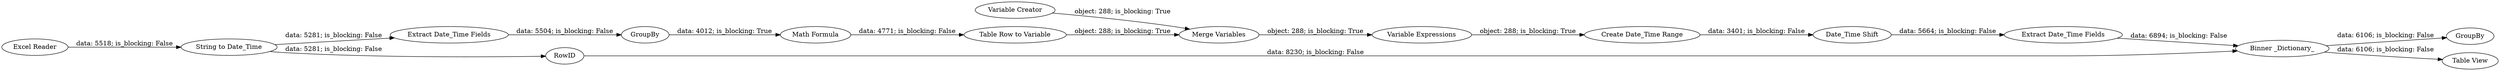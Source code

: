 digraph {
	"-8680717822782001063_31" [label="String to Date_Time"]
	"-5134494500385620331_35" [label="Extract Date_Time Fields"]
	"7726539535925924680_52" [label="Create Date_Time Range"]
	"-8680717822782001063_42" [label="Merge Variables"]
	"-5134494500385620331_34" [label=GroupBy]
	"-5134494500385620331_36" [label="Math Formula"]
	"-8680717822782001063_32" [label=RowID]
	"7726539535925924680_51" [label="Variable Expressions"]
	"7726539535925924680_54" [label="Extract Date_Time Fields"]
	"-8680717822782001063_49" [label=GroupBy]
	"7726539535925924680_53" [label="Date_Time Shift"]
	"-8680717822782001063_1" [label="Excel Reader"]
	"-8680717822782001063_41" [label="Variable Creator"]
	"-8680717822782001063_55" [label="Table View"]
	"-5134494500385620331_38" [label="Table Row to Variable"]
	"-8680717822782001063_4" [label="Binner _Dictionary_"]
	"-8680717822782001063_4" -> "-8680717822782001063_55" [label="data: 6106; is_blocking: False"]
	"-8680717822782001063_31" -> "-8680717822782001063_32" [label="data: 5281; is_blocking: False"]
	"7726539535925924680_53" -> "7726539535925924680_54" [label="data: 5664; is_blocking: False"]
	"-5134494500385620331_35" -> "-5134494500385620331_34" [label="data: 5504; is_blocking: False"]
	"-5134494500385620331_34" -> "-5134494500385620331_36" [label="data: 4012; is_blocking: True"]
	"7726539535925924680_52" -> "7726539535925924680_53" [label="data: 3401; is_blocking: False"]
	"-8680717822782001063_4" -> "-8680717822782001063_49" [label="data: 6106; is_blocking: False"]
	"7726539535925924680_51" -> "7726539535925924680_52" [label="object: 288; is_blocking: True"]
	"-8680717822782001063_1" -> "-8680717822782001063_31" [label="data: 5518; is_blocking: False"]
	"-8680717822782001063_41" -> "-8680717822782001063_42" [label="object: 288; is_blocking: True"]
	"-8680717822782001063_42" -> "7726539535925924680_51" [label="object: 288; is_blocking: True"]
	"7726539535925924680_54" -> "-8680717822782001063_4" [label="data: 6894; is_blocking: False"]
	"-5134494500385620331_36" -> "-5134494500385620331_38" [label="data: 4771; is_blocking: False"]
	"-5134494500385620331_38" -> "-8680717822782001063_42" [label="object: 288; is_blocking: True"]
	"-8680717822782001063_31" -> "-5134494500385620331_35" [label="data: 5281; is_blocking: False"]
	"-8680717822782001063_32" -> "-8680717822782001063_4" [label="data: 8230; is_blocking: False"]
	rankdir=LR
}
